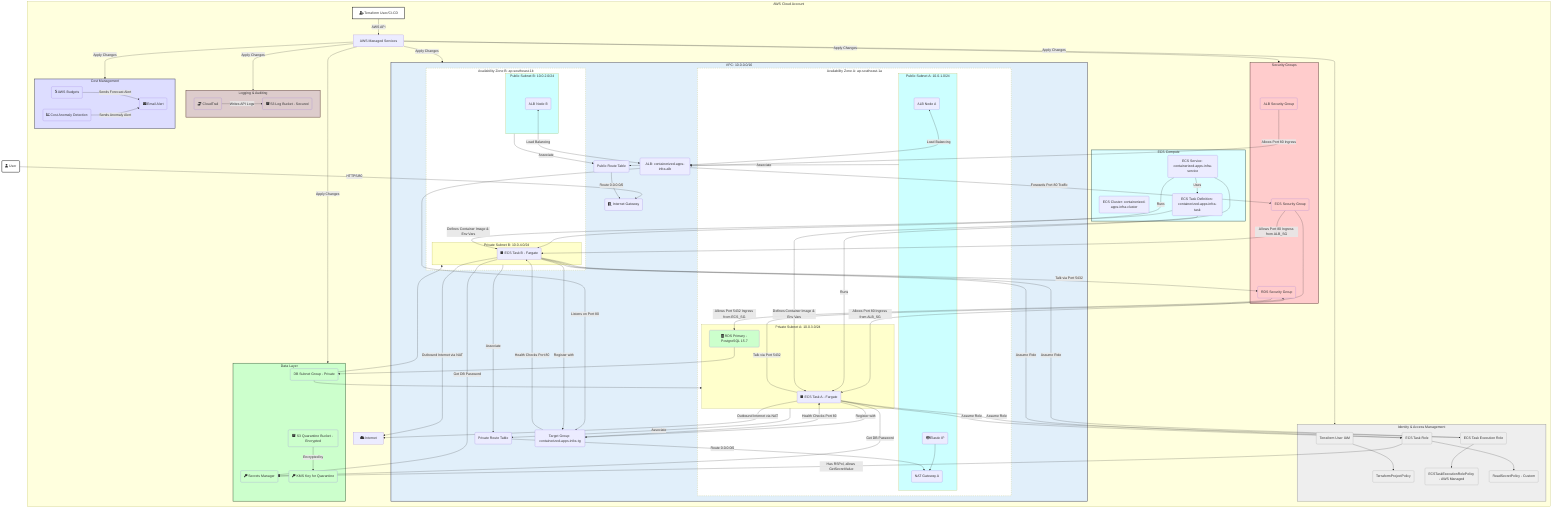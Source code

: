 graph TD
    %% Define Styles
    classDef vpc fill:#f9f,stroke:#333,stroke-width:2px;
    classDef subnet fill:#ccf,stroke:#333;
    classDef public fill:#cff;
    classDef private fill:#ffc;
    classDef security fill:#fcc;
    classDef data fill:#cfc;
    classDef logging fill:#dcc;
    classDef cost fill:#ddf;
    classDef iam fill:#eee,stroke:#999;
    classDef external fill:#fff,stroke:#000,stroke-width:2px;

    %% External User & Developer/Terraform
    User(fa:fa-user User) -->|HTTPS/80| IGW;
    TerraformUser[fa:fa-user-cog Terraform User/CI-CD];

    subgraph AWS Cloud Account [AWS Cloud Account]
        TerraformUser -- AWS API --> AWSResources[AWS Managed Services];
        AWSResources -- Apply Changes --> VPC;
        AWSResources -- Apply Changes --> SG;
        AWSResources -- Apply Changes --> IAM;
        AWSResources -- Apply Changes --> Data;
        AWSResources -- Apply Changes --> Logging;
        AWSResources -- Apply Changes --> Cost;

        subgraph IAM [Identity & Access Management]
            style IAM fill:#eee,stroke:#999,stroke-width:2px
            TU(Terraform User IAM) --> TPPol(TerraformProjectPolicy);
            class TU,TPPol iam;

            ExecRole(ECS Task Execution Role) --> ExecPol(ECSTaskExecutionRolePolicy - AWS Managed);
            TaskRole(ECS Task Role) --> RSPol(ReadSecretPolicy - Custom);
            class ExecRole,TaskRole,ExecPol,RSPol iam;
        end

        subgraph VPC [VPC: 10.0.0.0/16]
            style VPC fill:#e1effa,stroke:#335,stroke-width:2px

            subgraph AZ1 [Availability Zone A: ap-southeast-1a]
                style AZ1 fill:#fff,stroke-dasharray: 5 5
                subgraph PublicSubnetA [Public Subnet A: 10.0.1.0/24]
                    style PublicSubnetA fill:#cff
                    ALB_A(ALB Node A)
                    NATGW(NAT Gateway A);
                    EIP(fa:fa-globe Elastic IP);
                    EIP --> NATGW;
                end
                subgraph PrivateSubnetA [Private Subnet A: 10.0.3.0/24]
                    style PrivateSubnetA fill:#ffc
                    ECS_TaskA(fa:fa-box ECS Task A - Fargate);
                    RDS_A(fa:fa-database RDS Primary - PostgreSQL 15.7);
                end
            end

            subgraph AZ2 [Availability Zone B: ap-southeast-1b]
                style AZ2 fill:#fff,stroke-dasharray: 5 5
                subgraph PublicSubnetB [Public Subnet B: 10.0.2.0/24]
                    style PublicSubnetB fill:#cff
                    ALB_B(ALB Node B)
                end
                subgraph PrivateSubnetB [Private Subnet B: 10.0.4.0/24]
                    style PrivateSubnetB fill:#ffc
                    ECS_TaskB(fa:fa-box ECS Task B - Fargate);
                end
            end

            %% Networking Resources within VPC
            IGW(fa:fa-door-open Internet Gateway);
            PublicRT(Public Route Table);
            PrivateRT(Private Route Table);

            PublicRT -- Route 0.0.0.0/0 --> IGW;
            PrivateRT -- Route 0.0.0.0/0 --> NATGW;
            PublicSubnetA & PublicSubnetB -- Associate --> PublicRT;
            PrivateSubnetA & PrivateSubnetB -- Associate --> PrivateRT;

            ALB_A & ALB_B <-->|Load Balancing| ALB(ALB: containerized-apps-infra-alb);
            ALB -- Listens on Port 80 --> ALBTG;
        end

        subgraph SG [Security Groups]
            style SG fill:#fcc,stroke:#533,stroke-width:2px
            ALB_SG(ALB Security Group);
            ECS_SG(ECS Security Group);
            RDS_SG(RDS Security Group);

            ALB_SG -- Allows Port 80 Ingress --> ALB;
            ALB -- Forwards Port 80 Traffic --> ECS_SG;
            ECS_SG -- Allows Port 80 Ingress from ALB_SG --> ECS_TaskA & ECS_TaskB;
            ECS_TaskA & ECS_TaskB -- Talk via Port 5432 --> RDS_SG;
            RDS_SG -- Allows Port 5432 Ingress from ECS_SG --> RDS_A;
        end

        subgraph Compute [ECS Compute]
            style Compute fill:#dff,stroke:#355,stroke-width:2px
            ECS_Cluster(ECS Cluster: containerized-apps-infra-cluster);
            ECS_Service(ECS Service: containerized-apps-infra-service);
            ECS_TaskDef(ECS Task Definition: containerized-apps-infra-task);
            ALBTG(Target Group: containerized-apps-infra-tg);

            ECS_Service -- Runs --> ECS_TaskA & ECS_TaskB;
            ECS_Service -- Uses --> ECS_TaskDef;
            ECS_TaskDef -- Defines Container Image & Env Vars --> ECS_TaskA & ECS_TaskB;
            ECS_TaskA & ECS_TaskB -- Register with --> ALBTG;
            ALBTG -- Health Checks Port 80 --> ECS_TaskA & ECS_TaskB;
            ECS_TaskA & ECS_TaskB -- Assume Role --> TaskRole;
            ECS_TaskA & ECS_TaskB -- Assume Role --> ExecRole;
        end

        subgraph Data [Data Layer]
            style Data fill:#cfc,stroke:#353,stroke-width:2px
            RDS_A --> DBSubnetGroup(DB Subnet Group - Private);
            DBSubnetGroup --> PrivateSubnetA & PrivateSubnetB;
            SecretsManager(fa:fa-key Secrets Manager);
            QuarantineBucket(fa:fa-archive S3 Quarantine Bucket - Encrypted);
            QuarantineKMS(fa:fa-key KMS Key for Quarantine);

            TaskRole -- Has RSPol, allows GetSecretValue --> SecretsManager;
            ECS_TaskA & ECS_TaskB -- Get DB Password --> SecretsManager;
            QuarantineBucket -- Encrypted by --> QuarantineKMS;
            %% PII Scanner App would write here
            %% PII_Scanner_App(PII Scanner App) --> QuarantineBucket;
        end

        subgraph Logging [Logging & Auditing]
            style Logging fill:#dcc,stroke:#533,stroke-width:2px
            CloudTrail(fa:fa-shoe-prints CloudTrail);
            LogBucket(fa:fa-archive S3 Log Bucket - Secured);
            CloudTrail -- Writes API Logs --> LogBucket;
            %% Wazuh(Wazuh SIEM) -->|Pulls Logs via S3 Wodle| LogBucket;
        end

        subgraph Cost [Cost Management]
            style Cost fill:#ddf,stroke:#335,stroke-width:2px
            Budget(fa:fa-dollar-sign AWS Budgets);
            Anomaly(fa:fa-chart-line Cost Anomaly Detection);
            Email(fa:fa-envelope Email Alert);

            Budget -- Sends Forecast Alert --> Email;
            Anomaly -- Sends Anomaly Alert --> Email;
        end

        %% External Connections from Private Subnets
        ECS_TaskA & ECS_TaskB -- Outbound Internet via NAT --> Internet[fa:fa-cloud Internet];
    end

    %% Apply Classes
    class User,TerraformUser external;
    class ALB_SG,ECS_SG,RDS_SG security;
    class SecretsManager,QuarantineBucket,QuarantineKMS,RDS_A,DBSubnetGroup data;
    class CloudTrail,LogBucket logging;
    class Budget,Anomaly,Email cost;